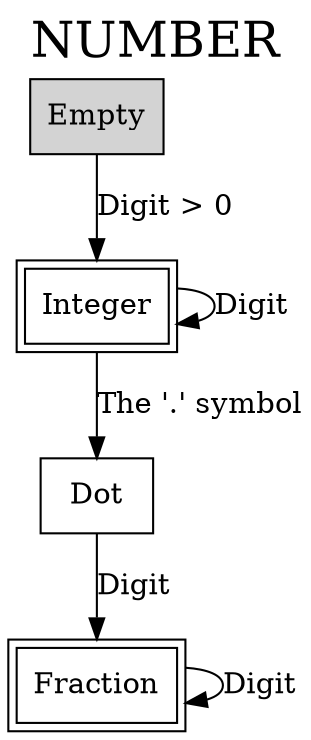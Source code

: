 digraph {
  label="NUMBER";
  labelloc=t;
  fontsize=24;
  node [shape=box];

  empty [label="Empty",bgcolor="black",style="filled"];
  integer [label="Integer",peripheries=2];
  dot [label="Dot"];
  fraction [label="Fraction",peripheries=2];

  empty -> integer [label="Digit > 0"];
  integer -> integer [label="Digit"];
  integer -> dot [label="The '.' symbol"];
  dot -> fraction [label="Digit"];
  fraction -> fraction [label="Digit"];
}